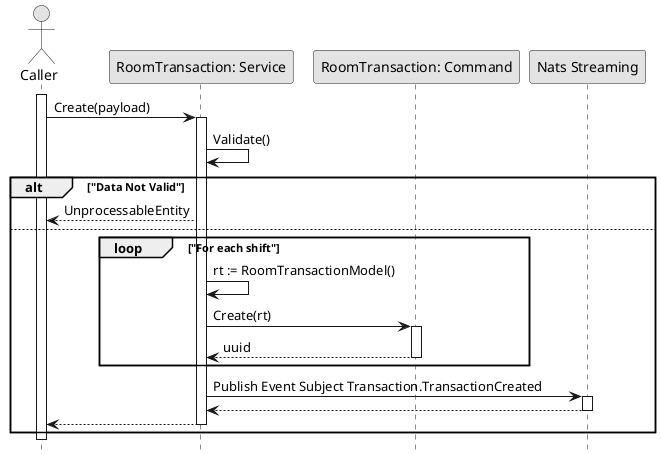 @startuml CreateRoomTransaction

skinparam ConditionStyle hline
skinparam Monochrome true
skinparam Shadowing false
hide footbox

actor Caller
participant "RoomTransaction: Service" as RoomTransactionService
participant "RoomTransaction: Command" as RoomTransactionCommand
participant "Nats Streaming" as NatsStreaming

activate Caller

Caller->RoomTransactionService: Create(payload)
activate RoomTransactionService
RoomTransactionService->RoomTransactionService: Validate()
alt "Data Not Valid"
    RoomTransactionService-->Caller: UnprocessableEntity
else
    loop "For each shift"
        RoomTransactionService->RoomTransactionService: rt := RoomTransactionModel()
        RoomTransactionService->RoomTransactionCommand: Create(rt)
        activate RoomTransactionCommand
        RoomTransactionCommand-->RoomTransactionService: uuid
        deactivate RoomTransactionCommand
    end

    RoomTransactionService->NatsStreaming: Publish Event Subject Transaction.TransactionCreated
    activate NatsStreaming
    NatsStreaming-->RoomTransactionService
    deactivate NatsStreaming
    RoomTransactionService-->Caller
    deactivate RoomTransactionService
end

deactivate Caller

@enduml